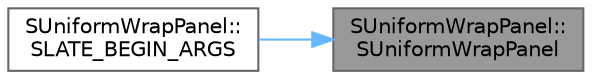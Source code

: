 digraph "SUniformWrapPanel::SUniformWrapPanel"
{
 // INTERACTIVE_SVG=YES
 // LATEX_PDF_SIZE
  bgcolor="transparent";
  edge [fontname=Helvetica,fontsize=10,labelfontname=Helvetica,labelfontsize=10];
  node [fontname=Helvetica,fontsize=10,shape=box,height=0.2,width=0.4];
  rankdir="RL";
  Node1 [id="Node000001",label="SUniformWrapPanel::\lSUniformWrapPanel",height=0.2,width=0.4,color="gray40", fillcolor="grey60", style="filled", fontcolor="black",tooltip="Stores the per-child info for this panel type."];
  Node1 -> Node2 [id="edge1_Node000001_Node000002",dir="back",color="steelblue1",style="solid",tooltip=" "];
  Node2 [id="Node000002",label="SUniformWrapPanel::\lSLATE_BEGIN_ARGS",height=0.2,width=0.4,color="grey40", fillcolor="white", style="filled",URL="$d2/d6a/classSUniformWrapPanel.html#a815bde25fbb029bcb25c2f1eaf2ecb5d",tooltip=" "];
}
